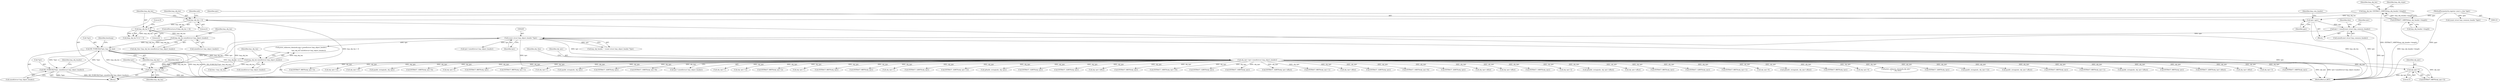 digraph "0_tcpdump_a25211918f2e790c67d859d20ccf8dbb81da1598@pointer" {
"1001858" [label="(Call,obj_tptr+3)"];
"1000341" [label="(Call,obj_tptr=tptr+sizeof(struct lmp_object_header))"];
"1000264" [label="(Call,(const struct lmp_object_header *)tptr)"];
"1001901" [label="(Call,tptr+=lmp_obj_len)"];
"1000353" [label="(Call,ND_TCHECK2(*tptr, lmp_obj_len))"];
"1000257" [label="(Call,ND_TCHECK2(*tptr, sizeof(struct lmp_object_header)))"];
"1000349" [label="(Call,lmp_obj_len-sizeof(struct lmp_object_header))"];
"1000331" [label="(Call,lmp_obj_len % 4)"];
"1000320" [label="(Call,lmp_obj_len < 4)"];
"1000267" [label="(Call,lmp_obj_len=EXTRACT_16BITS(lmp_obj_header->length))"];
"1000269" [label="(Call,EXTRACT_16BITS(lmp_obj_header->length))"];
"1001897" [label="(Call,lmp_obj_len-sizeof(struct lmp_object_header))"];
"1000244" [label="(Call,tptr+=sizeof(const struct lmp_common_header))"];
"1000127" [label="(Call,tptr=pptr)"];
"1000112" [label="(MethodParameterIn,register const u_char *pptr)"];
"1001100" [label="(Call,EXTRACT_16BITS(obj_tptr))"];
"1001748" [label="(Call,EXTRACT_8BITS(obj_tptr+3))"];
"1001796" [label="(Call,obj_tptr+12)"];
"1001785" [label="(Call,obj_tptr+10)"];
"1000420" [label="(Call,ipaddr_string(ndo, obj_tptr))"];
"1000264" [label="(Call,(const struct lmp_object_header *)tptr)"];
"1001757" [label="(Call,EXTRACT_16BITS(obj_tptr+4))"];
"1000257" [label="(Call,ND_TCHECK2(*tptr, sizeof(struct lmp_object_header)))"];
"1001858" [label="(Call,obj_tptr+3)"];
"1001758" [label="(Call,obj_tptr+4)"];
"1000129" [label="(Identifier,pptr)"];
"1000804" [label="(Call,EXTRACT_8BITS(obj_tptr))"];
"1001857" [label="(Call,EXTRACT_8BITS(obj_tptr+3))"];
"1000127" [label="(Call,tptr=pptr)"];
"1001898" [label="(Identifier,lmp_obj_len)"];
"1001723" [label="(Call,EXTRACT_8BITS(obj_tptr+1))"];
"1001701" [label="(Call,obj_tptr+1)"];
"1000332" [label="(Identifier,lmp_obj_len)"];
"1000553" [label="(Call,ipaddr_string(ndo, obj_tptr))"];
"1001823" [label="(Call,EXTRACT_32BITS(obj_tptr))"];
"1000260" [label="(Call,sizeof(struct lmp_object_header))"];
"1001905" [label="(Identifier,tlen)"];
"1000132" [label="(Call,(const struct lmp_common_header *)pptr)"];
"1000268" [label="(Identifier,lmp_obj_len)"];
"1000246" [label="(Call,sizeof(const struct lmp_common_header))"];
"1000322" [label="(Literal,4)"];
"1000131" [label="(Identifier,lmp_com_header)"];
"1000270" [label="(Call,lmp_obj_header->length)"];
"1000258" [label="(Call,*tptr)"];
"1000330" [label="(Call,(lmp_obj_len % 4) != 0)"];
"1001897" [label="(Call,lmp_obj_len-sizeof(struct lmp_object_header))"];
"1001860" [label="(Literal,3)"];
"1001775" [label="(Call,EXTRACT_16BITS(obj_tptr+8))"];
"1001913" [label="(MethodReturn,RET)"];
"1001705" [label="(Call,obj_tptr+1)"];
"1001800" [label="(Call,obj_tptr+12)"];
"1001736" [label="(Call,EXTRACT_8BITS(obj_tptr+2))"];
"1001720" [label="(Call,obj_tptr+1)"];
"1001649" [label="(Call,EXTRACT_8BITS(obj_tptr))"];
"1001902" [label="(Identifier,tptr)"];
"1000333" [label="(Literal,4)"];
"1001903" [label="(Identifier,lmp_obj_len)"];
"1000922" [label="(Call,EXTRACT_8BITS(obj_tptr))"];
"1000341" [label="(Call,obj_tptr=tptr+sizeof(struct lmp_object_header))"];
"1001724" [label="(Call,obj_tptr+1)"];
"1000387" [label="(Call,EXTRACT_32BITS(obj_tptr))"];
"1000326" [label="(Identifier,ndo)"];
"1000245" [label="(Identifier,tptr)"];
"1001799" [label="(Call,EXTRACT_32BITS(obj_tptr+12))"];
"1000350" [label="(Identifier,lmp_obj_len)"];
"1000334" [label="(Literal,0)"];
"1000444" [label="(Call,ip6addr_string(ndo, obj_tptr))"];
"1000263" [label="(Identifier,lmp_obj_header)"];
"1001890" [label="(Call,print_unknown_data(ndo,tptr+sizeof(struct lmp_object_header),\"\n\t    \",\n                               lmp_obj_len-sizeof(struct lmp_object_header)))"];
"1001901" [label="(Call,tptr+=lmp_obj_len)"];
"1001132" [label="(Call,EXTRACT_32BITS(obj_tptr))"];
"1000267" [label="(Call,lmp_obj_len=EXTRACT_16BITS(lmp_obj_header->length))"];
"1001618" [label="(Call,EXTRACT_32BITS(obj_tptr))"];
"1001528" [label="(Call,obj_tptr+offset)"];
"1001674" [label="(Call,EXTRACT_8BITS(obj_tptr))"];
"1001784" [label="(Call,EXTRACT_16BITS(obj_tptr+10))"];
"1000114" [label="(Block,)"];
"1000499" [label="(Call,EXTRACT_32BITS(obj_tptr))"];
"1000585" [label="(Call,EXTRACT_16BITS(obj_tptr))"];
"1001556" [label="(Call,EXTRACT_32BITS(obj_tptr+offset))"];
"1000343" [label="(Call,tptr+sizeof(struct lmp_object_header))"];
"1000342" [label="(Identifier,obj_tptr)"];
"1001719" [label="(Call,EXTRACT_8BITS(obj_tptr+1))"];
"1001498" [label="(Call,obj_tptr+offset)"];
"1000521" [label="(Call,EXTRACT_32BITS(obj_tptr))"];
"1000269" [label="(Call,EXTRACT_16BITS(lmp_obj_header->length))"];
"1000266" [label="(Identifier,tptr)"];
"1001766" [label="(Call,EXTRACT_16BITS(obj_tptr+6))"];
"1000468" [label="(Call,EXTRACT_32BITS(obj_tptr))"];
"1000244" [label="(Call,tptr+=sizeof(const struct lmp_common_header))"];
"1001163" [label="(Call,obj_tptr+offset)"];
"1000351" [label="(Call,sizeof(struct lmp_object_header))"];
"1000112" [label="(MethodParameterIn,register const u_char *pptr)"];
"1001904" [label="(Call,tlen-=lmp_obj_len)"];
"1001272" [label="(Call,obj_tptr+offset)"];
"1001859" [label="(Identifier,obj_tptr)"];
"1000349" [label="(Call,lmp_obj_len-sizeof(struct lmp_object_header))"];
"1000988" [label="(Call,EXTRACT_16BITS(obj_tptr))"];
"1001737" [label="(Call,obj_tptr+2)"];
"1001270" [label="(Call,ip6addr_string(ndo, obj_tptr+offset))"];
"1001380" [label="(Call,obj_tptr+offset)"];
"1000262" [label="(Call,lmp_obj_header = (const struct lmp_object_header *)tptr)"];
"1000347" [label="(Call,obj_tlen=lmp_obj_len-sizeof(struct lmp_object_header))"];
"1000320" [label="(Call,lmp_obj_len < 4)"];
"1001892" [label="(Call,tptr+sizeof(struct lmp_object_header))"];
"1001899" [label="(Call,sizeof(struct lmp_object_header))"];
"1000653" [label="(Call,EXTRACT_8BITS(obj_tptr))"];
"1001596" [label="(Call,EXTRACT_32BITS(obj_tptr))"];
"1001700" [label="(Call,EXTRACT_8BITS(obj_tptr+1))"];
"1001776" [label="(Call,obj_tptr+8)"];
"1000128" [label="(Identifier,tptr)"];
"1000348" [label="(Identifier,obj_tlen)"];
"1000321" [label="(Identifier,lmp_obj_len)"];
"1001526" [label="(Call,ip6addr_string(ndo, obj_tptr+offset))"];
"1000863" [label="(Call,EXTRACT_8BITS(obj_tptr))"];
"1000354" [label="(Call,*tptr)"];
"1001767" [label="(Call,obj_tptr+6)"];
"1000256" [label="(Block,)"];
"1001874" [label="(Call,print_unknown_data(ndo,obj_tptr,\"\n\t    \",obj_tlen))"];
"1000618" [label="(Call,EXTRACT_32BITS(obj_tptr))"];
"1001794" [label="(Call,ipaddr_string(ndo, obj_tptr+12))"];
"1000249" [label="(Identifier,tlen)"];
"1001161" [label="(Call,ipaddr_string(ndo, obj_tptr+offset))"];
"1000356" [label="(Identifier,lmp_obj_len)"];
"1000749" [label="(Call,EXTRACT_8BITS(obj_tptr))"];
"1000358" [label="(Identifier,hexdump)"];
"1001704" [label="(Call,EXTRACT_8BITS(obj_tptr+1))"];
"1000331" [label="(Call,lmp_obj_len % 4)"];
"1000319" [label="(ControlStructure,if (lmp_obj_len < 4))"];
"1001496" [label="(Call,ipaddr_string(ndo, obj_tptr+offset))"];
"1000701" [label="(Call,EXTRACT_8BITS(obj_tptr))"];
"1001379" [label="(Call,EXTRACT_32BITS(obj_tptr+offset))"];
"1000353" [label="(Call,ND_TCHECK2(*tptr, lmp_obj_len))"];
"1001557" [label="(Call,obj_tptr+offset)"];
"1000274" [label="(Identifier,lmp_obj_ctype)"];
"1001749" [label="(Call,obj_tptr+3)"];
"1001858" -> "1001857"  [label="AST: "];
"1001858" -> "1001860"  [label="CFG: "];
"1001859" -> "1001858"  [label="AST: "];
"1001860" -> "1001858"  [label="AST: "];
"1001857" -> "1001858"  [label="CFG: "];
"1001858" -> "1001913"  [label="DDG: obj_tptr"];
"1000341" -> "1001858"  [label="DDG: obj_tptr"];
"1000341" -> "1000256"  [label="AST: "];
"1000341" -> "1000343"  [label="CFG: "];
"1000342" -> "1000341"  [label="AST: "];
"1000343" -> "1000341"  [label="AST: "];
"1000348" -> "1000341"  [label="CFG: "];
"1000341" -> "1001913"  [label="DDG: tptr+sizeof(struct lmp_object_header)"];
"1000341" -> "1001913"  [label="DDG: obj_tptr"];
"1000264" -> "1000341"  [label="DDG: tptr"];
"1000341" -> "1000387"  [label="DDG: obj_tptr"];
"1000341" -> "1000420"  [label="DDG: obj_tptr"];
"1000341" -> "1000444"  [label="DDG: obj_tptr"];
"1000341" -> "1000468"  [label="DDG: obj_tptr"];
"1000341" -> "1000499"  [label="DDG: obj_tptr"];
"1000341" -> "1000521"  [label="DDG: obj_tptr"];
"1000341" -> "1000553"  [label="DDG: obj_tptr"];
"1000341" -> "1000585"  [label="DDG: obj_tptr"];
"1000341" -> "1000618"  [label="DDG: obj_tptr"];
"1000341" -> "1000653"  [label="DDG: obj_tptr"];
"1000341" -> "1000701"  [label="DDG: obj_tptr"];
"1000341" -> "1000749"  [label="DDG: obj_tptr"];
"1000341" -> "1000804"  [label="DDG: obj_tptr"];
"1000341" -> "1000863"  [label="DDG: obj_tptr"];
"1000341" -> "1000922"  [label="DDG: obj_tptr"];
"1000341" -> "1000988"  [label="DDG: obj_tptr"];
"1000341" -> "1001100"  [label="DDG: obj_tptr"];
"1000341" -> "1001132"  [label="DDG: obj_tptr"];
"1000341" -> "1001161"  [label="DDG: obj_tptr"];
"1000341" -> "1001163"  [label="DDG: obj_tptr"];
"1000341" -> "1001270"  [label="DDG: obj_tptr"];
"1000341" -> "1001272"  [label="DDG: obj_tptr"];
"1000341" -> "1001379"  [label="DDG: obj_tptr"];
"1000341" -> "1001380"  [label="DDG: obj_tptr"];
"1000341" -> "1001496"  [label="DDG: obj_tptr"];
"1000341" -> "1001498"  [label="DDG: obj_tptr"];
"1000341" -> "1001526"  [label="DDG: obj_tptr"];
"1000341" -> "1001528"  [label="DDG: obj_tptr"];
"1000341" -> "1001556"  [label="DDG: obj_tptr"];
"1000341" -> "1001557"  [label="DDG: obj_tptr"];
"1000341" -> "1001596"  [label="DDG: obj_tptr"];
"1000341" -> "1001618"  [label="DDG: obj_tptr"];
"1000341" -> "1001649"  [label="DDG: obj_tptr"];
"1000341" -> "1001674"  [label="DDG: obj_tptr"];
"1000341" -> "1001700"  [label="DDG: obj_tptr"];
"1000341" -> "1001701"  [label="DDG: obj_tptr"];
"1000341" -> "1001704"  [label="DDG: obj_tptr"];
"1000341" -> "1001705"  [label="DDG: obj_tptr"];
"1000341" -> "1001719"  [label="DDG: obj_tptr"];
"1000341" -> "1001720"  [label="DDG: obj_tptr"];
"1000341" -> "1001723"  [label="DDG: obj_tptr"];
"1000341" -> "1001724"  [label="DDG: obj_tptr"];
"1000341" -> "1001736"  [label="DDG: obj_tptr"];
"1000341" -> "1001737"  [label="DDG: obj_tptr"];
"1000341" -> "1001748"  [label="DDG: obj_tptr"];
"1000341" -> "1001749"  [label="DDG: obj_tptr"];
"1000341" -> "1001757"  [label="DDG: obj_tptr"];
"1000341" -> "1001758"  [label="DDG: obj_tptr"];
"1000341" -> "1001766"  [label="DDG: obj_tptr"];
"1000341" -> "1001767"  [label="DDG: obj_tptr"];
"1000341" -> "1001775"  [label="DDG: obj_tptr"];
"1000341" -> "1001776"  [label="DDG: obj_tptr"];
"1000341" -> "1001784"  [label="DDG: obj_tptr"];
"1000341" -> "1001785"  [label="DDG: obj_tptr"];
"1000341" -> "1001794"  [label="DDG: obj_tptr"];
"1000341" -> "1001796"  [label="DDG: obj_tptr"];
"1000341" -> "1001799"  [label="DDG: obj_tptr"];
"1000341" -> "1001800"  [label="DDG: obj_tptr"];
"1000341" -> "1001823"  [label="DDG: obj_tptr"];
"1000341" -> "1001857"  [label="DDG: obj_tptr"];
"1000341" -> "1001874"  [label="DDG: obj_tptr"];
"1000264" -> "1000262"  [label="AST: "];
"1000264" -> "1000266"  [label="CFG: "];
"1000265" -> "1000264"  [label="AST: "];
"1000266" -> "1000264"  [label="AST: "];
"1000262" -> "1000264"  [label="CFG: "];
"1000264" -> "1001913"  [label="DDG: tptr"];
"1000264" -> "1000262"  [label="DDG: tptr"];
"1001901" -> "1000264"  [label="DDG: tptr"];
"1000244" -> "1000264"  [label="DDG: tptr"];
"1000264" -> "1000343"  [label="DDG: tptr"];
"1000264" -> "1001890"  [label="DDG: tptr"];
"1000264" -> "1001892"  [label="DDG: tptr"];
"1000264" -> "1001901"  [label="DDG: tptr"];
"1001901" -> "1000256"  [label="AST: "];
"1001901" -> "1001903"  [label="CFG: "];
"1001902" -> "1001901"  [label="AST: "];
"1001903" -> "1001901"  [label="AST: "];
"1001905" -> "1001901"  [label="CFG: "];
"1001901" -> "1001913"  [label="DDG: tptr"];
"1000353" -> "1001901"  [label="DDG: lmp_obj_len"];
"1001897" -> "1001901"  [label="DDG: lmp_obj_len"];
"1000353" -> "1000256"  [label="AST: "];
"1000353" -> "1000356"  [label="CFG: "];
"1000354" -> "1000353"  [label="AST: "];
"1000356" -> "1000353"  [label="AST: "];
"1000358" -> "1000353"  [label="CFG: "];
"1000353" -> "1001913"  [label="DDG: lmp_obj_len"];
"1000353" -> "1001913"  [label="DDG: ND_TCHECK2(*tptr, lmp_obj_len)"];
"1000353" -> "1001913"  [label="DDG: *tptr"];
"1000353" -> "1000257"  [label="DDG: *tptr"];
"1000257" -> "1000353"  [label="DDG: *tptr"];
"1000349" -> "1000353"  [label="DDG: lmp_obj_len"];
"1000353" -> "1001897"  [label="DDG: lmp_obj_len"];
"1000353" -> "1001904"  [label="DDG: lmp_obj_len"];
"1000257" -> "1000256"  [label="AST: "];
"1000257" -> "1000260"  [label="CFG: "];
"1000258" -> "1000257"  [label="AST: "];
"1000260" -> "1000257"  [label="AST: "];
"1000263" -> "1000257"  [label="CFG: "];
"1000257" -> "1001913"  [label="DDG: *tptr"];
"1000257" -> "1001913"  [label="DDG: ND_TCHECK2(*tptr, sizeof(struct lmp_object_header))"];
"1000349" -> "1000347"  [label="AST: "];
"1000349" -> "1000351"  [label="CFG: "];
"1000350" -> "1000349"  [label="AST: "];
"1000351" -> "1000349"  [label="AST: "];
"1000347" -> "1000349"  [label="CFG: "];
"1000349" -> "1000347"  [label="DDG: lmp_obj_len"];
"1000331" -> "1000349"  [label="DDG: lmp_obj_len"];
"1000331" -> "1000330"  [label="AST: "];
"1000331" -> "1000333"  [label="CFG: "];
"1000332" -> "1000331"  [label="AST: "];
"1000333" -> "1000331"  [label="AST: "];
"1000334" -> "1000331"  [label="CFG: "];
"1000331" -> "1001913"  [label="DDG: lmp_obj_len"];
"1000331" -> "1000330"  [label="DDG: lmp_obj_len"];
"1000331" -> "1000330"  [label="DDG: 4"];
"1000320" -> "1000331"  [label="DDG: lmp_obj_len"];
"1000320" -> "1000319"  [label="AST: "];
"1000320" -> "1000322"  [label="CFG: "];
"1000321" -> "1000320"  [label="AST: "];
"1000322" -> "1000320"  [label="AST: "];
"1000326" -> "1000320"  [label="CFG: "];
"1000332" -> "1000320"  [label="CFG: "];
"1000320" -> "1001913"  [label="DDG: lmp_obj_len"];
"1000320" -> "1001913"  [label="DDG: lmp_obj_len < 4"];
"1000267" -> "1000320"  [label="DDG: lmp_obj_len"];
"1000267" -> "1000256"  [label="AST: "];
"1000267" -> "1000269"  [label="CFG: "];
"1000268" -> "1000267"  [label="AST: "];
"1000269" -> "1000267"  [label="AST: "];
"1000274" -> "1000267"  [label="CFG: "];
"1000267" -> "1001913"  [label="DDG: EXTRACT_16BITS(lmp_obj_header->length)"];
"1000269" -> "1000267"  [label="DDG: lmp_obj_header->length"];
"1000269" -> "1000270"  [label="CFG: "];
"1000270" -> "1000269"  [label="AST: "];
"1000269" -> "1001913"  [label="DDG: lmp_obj_header->length"];
"1001897" -> "1001890"  [label="AST: "];
"1001897" -> "1001899"  [label="CFG: "];
"1001898" -> "1001897"  [label="AST: "];
"1001899" -> "1001897"  [label="AST: "];
"1001890" -> "1001897"  [label="CFG: "];
"1001897" -> "1001890"  [label="DDG: lmp_obj_len"];
"1001897" -> "1001904"  [label="DDG: lmp_obj_len"];
"1000244" -> "1000114"  [label="AST: "];
"1000244" -> "1000246"  [label="CFG: "];
"1000245" -> "1000244"  [label="AST: "];
"1000246" -> "1000244"  [label="AST: "];
"1000249" -> "1000244"  [label="CFG: "];
"1000244" -> "1001913"  [label="DDG: tptr"];
"1000127" -> "1000244"  [label="DDG: tptr"];
"1000127" -> "1000114"  [label="AST: "];
"1000127" -> "1000129"  [label="CFG: "];
"1000128" -> "1000127"  [label="AST: "];
"1000129" -> "1000127"  [label="AST: "];
"1000131" -> "1000127"  [label="CFG: "];
"1000127" -> "1001913"  [label="DDG: tptr"];
"1000112" -> "1000127"  [label="DDG: pptr"];
"1000112" -> "1000110"  [label="AST: "];
"1000112" -> "1001913"  [label="DDG: pptr"];
"1000112" -> "1000132"  [label="DDG: pptr"];
}
